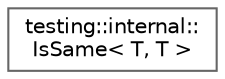 digraph "クラス階層図"
{
 // LATEX_PDF_SIZE
  bgcolor="transparent";
  edge [fontname=Helvetica,fontsize=10,labelfontname=Helvetica,labelfontsize=10];
  node [fontname=Helvetica,fontsize=10,shape=box,height=0.2,width=0.4];
  rankdir="LR";
  Node0 [id="Node000000",label="testing::internal::\lIsSame\< T, T \>",height=0.2,width=0.4,color="grey40", fillcolor="white", style="filled",URL="$structtesting_1_1internal_1_1_is_same_3_01_t_00_01_t_01_4.html",tooltip=" "];
}
